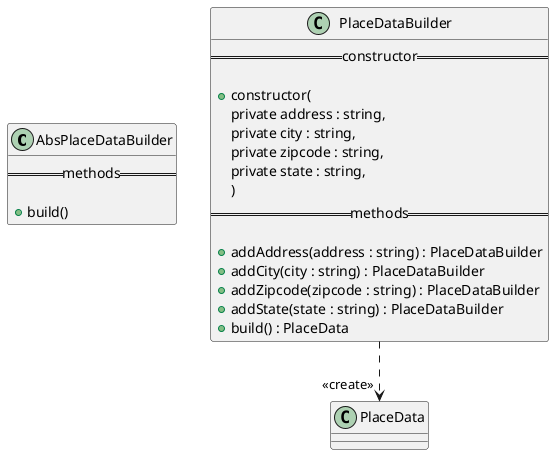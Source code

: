 @startuml PlaceDataBuilder Diagram
class AbsPlaceDataBuilder {
  ==methods==

  + build()
}
class PlaceDataBuilder {
  ==constructor==

  + constructor(
    private address : string,
    private city : string,
    private zipcode : string,
    private state : string,
  )
  ==methods==

  + addAddress(address : string) : PlaceDataBuilder
  + addCity(city : string) : PlaceDataBuilder
  + addZipcode(zipcode : string) : PlaceDataBuilder
  + addState(state : string) : PlaceDataBuilder
  + build() : PlaceData
}

PlaceDataBuilder ..> "<<create>>" PlaceData
@enduml
